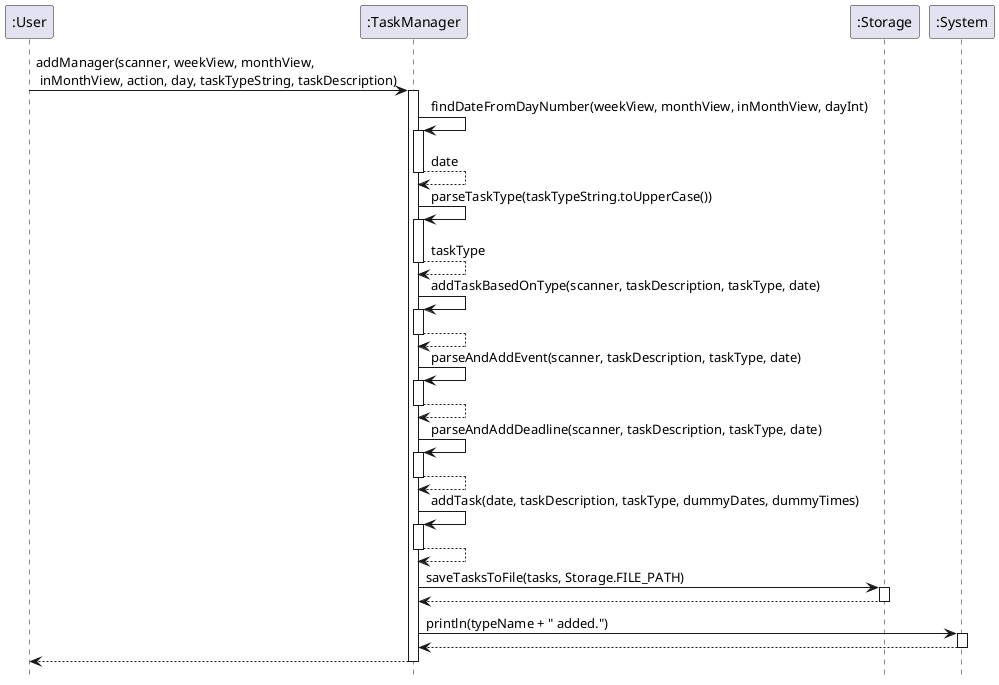 @startuml
participant ":User" as User
participant ":TaskManager" as TaskManager
participant ":Storage" as Storage
participant ":System" as System
User -> TaskManager: addManager(scanner, weekView, monthView,\n inMonthView, action, day, taskTypeString, taskDescription)
activate TaskManager
TaskManager -> TaskManager++: findDateFromDayNumber(weekView, monthView, inMonthView, dayInt)
return date
TaskManager -> TaskManager++: parseTaskType(taskTypeString.toUpperCase())
return taskType
TaskManager -> TaskManager++: addTaskBasedOnType(scanner, taskDescription, taskType, date)
return
TaskManager -> TaskManager++: parseAndAddEvent(scanner, taskDescription, taskType, date)
return
TaskManager -> TaskManager++: parseAndAddDeadline(scanner, taskDescription, taskType, date)
return
TaskManager -> TaskManager++: addTask(date, taskDescription, taskType, dummyDates, dummyTimes)
return
TaskManager -> Storage++: saveTasksToFile(tasks, Storage.FILE_PATH)
return
TaskManager -> System++: println(typeName + " added.")
return
return
hide footbox
@enduml